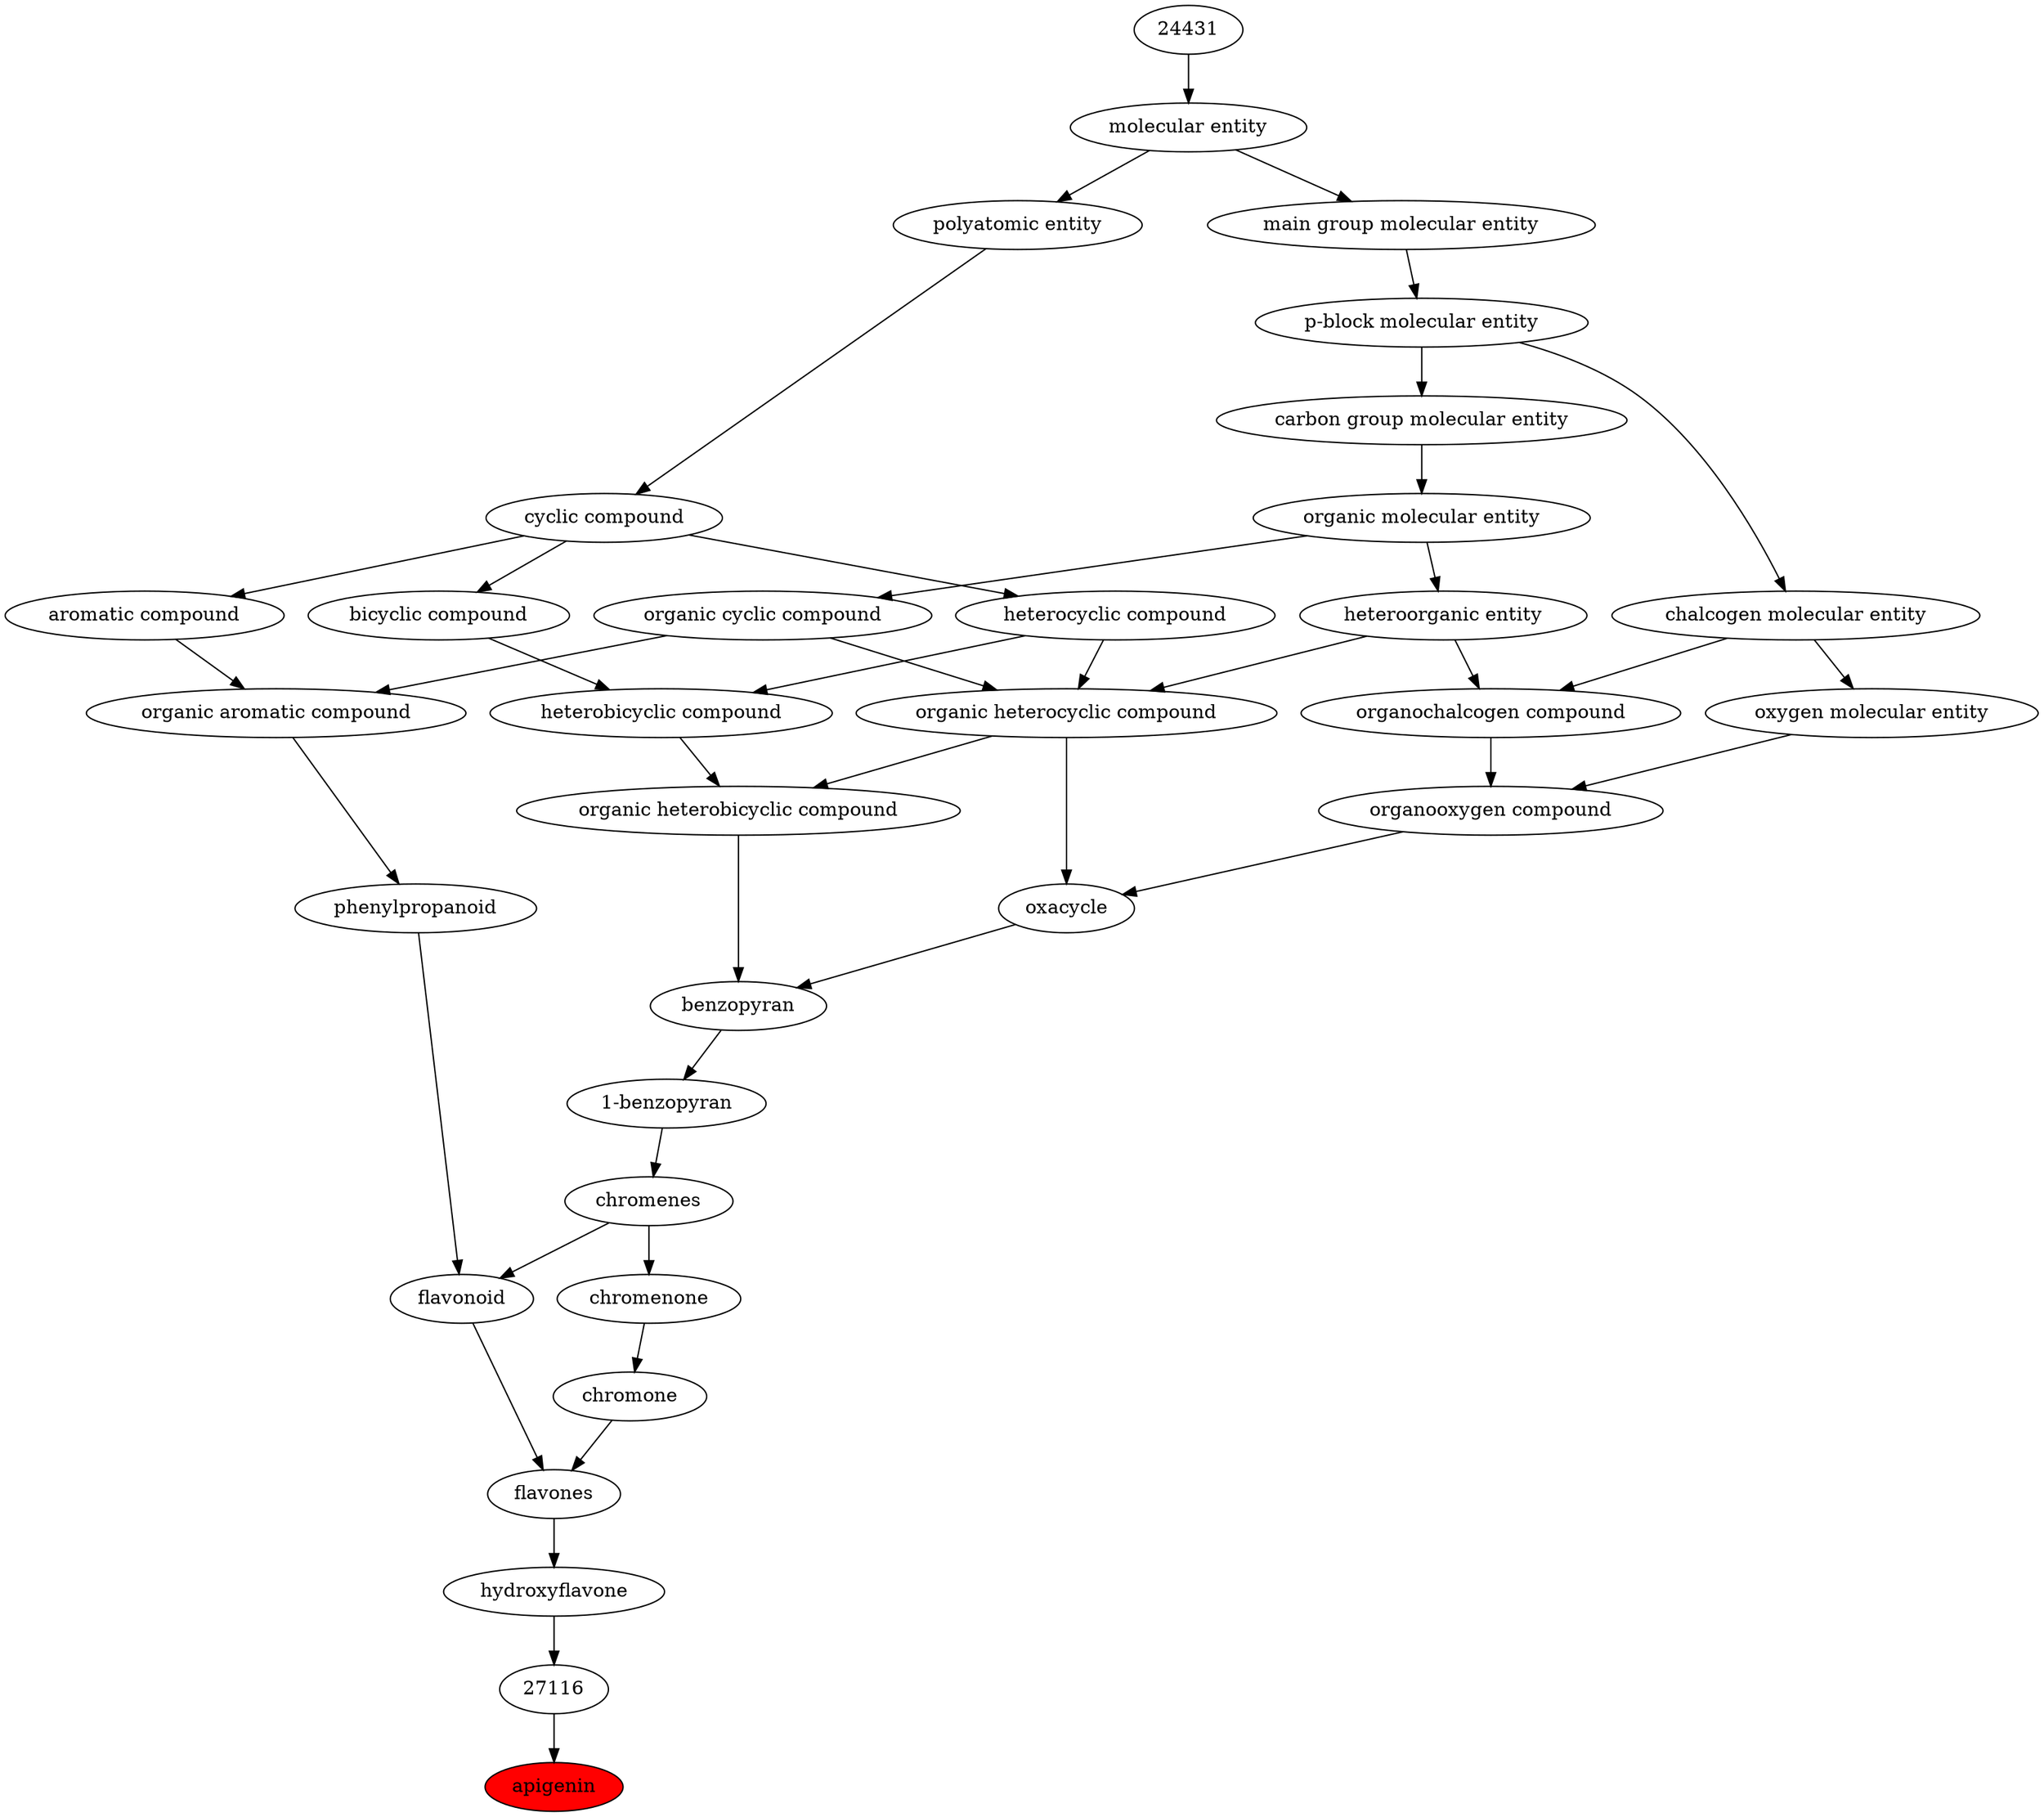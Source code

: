 digraph tree{ 
18388 [label="apigenin" fillcolor=red style=filled]
27116 -> 18388
27116 [label="27116"]
24698 -> 27116
24698 [label="hydroxyflavone"]
24043 -> 24698
24043 [label="flavones"]
23238 -> 24043
47916 -> 24043
23238 [label="chromone"]
38445 -> 23238
47916 [label="flavonoid"]
23232 -> 47916
26004 -> 47916
38445 [label="chromenone"]
23232 -> 38445
23232 [label="chromenes"]
38443 -> 23232
26004 [label="phenylpropanoid"]
33659 -> 26004
38443 [label="1-benzopyran"]
22727 -> 38443
33659 [label="organic aromatic compound"]
33832 -> 33659
33655 -> 33659
22727 [label="benzopyran"]
38104 -> 22727
27171 -> 22727
33832 [label="organic cyclic compound"]
50860 -> 33832
33655 [label="aromatic compound"]
33595 -> 33655
38104 [label="oxacycle"]
24532 -> 38104
36963 -> 38104
27171 [label="organic heterobicyclic compound"]
33672 -> 27171
24532 -> 27171
50860 [label="organic molecular entity"]
33582 -> 50860
33595 [label="cyclic compound"]
36357 -> 33595
24532 [label="organic heterocyclic compound"]
33285 -> 24532
33832 -> 24532
5686 -> 24532
36963 [label="organooxygen compound"]
36962 -> 36963
25806 -> 36963
33672 [label="heterobicyclic compound"]
33636 -> 33672
5686 -> 33672
33582 [label="carbon group molecular entity"]
33675 -> 33582
36357 [label="polyatomic entity"]
23367 -> 36357
33285 [label="heteroorganic entity"]
50860 -> 33285
5686 [label="heterocyclic compound"]
33595 -> 5686
36962 [label="organochalcogen compound"]
33285 -> 36962
33304 -> 36962
25806 [label="oxygen molecular entity"]
33304 -> 25806
33636 [label="bicyclic compound"]
33595 -> 33636
33675 [label="p-block molecular entity"]
33579 -> 33675
23367 [label="molecular entity"]
24431 -> 23367
33304 [label="chalcogen molecular entity"]
33675 -> 33304
33579 [label="main group molecular entity"]
23367 -> 33579
24431 [label="24431"]
}